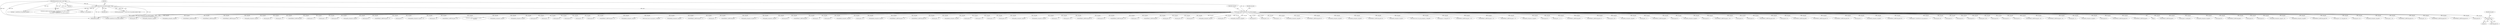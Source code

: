 digraph "0_tcpdump_289c672020280529fd382f3502efab7100d638ec@pointer" {
"1001644" [label="(Call,obj_tptr+2)"];
"1000312" [label="(Call,obj_tptr=tptr+sizeof(struct rsvp_object_header))"];
"1000182" [label="(Call,(const struct rsvp_object_header *)tptr)"];
"1000146" [label="(MethodParameterIn,const u_char *tptr)"];
"1001105" [label="(Call,obj_tptr + 4)"];
"1001829" [label="(Call,EXTRACT_32BITS(obj_tptr+4))"];
"1003213" [label="(Call,EXTRACT_32BITS(obj_tptr+4))"];
"1001141" [label="(Call,obj_tptr+8)"];
"1002723" [label="(Call,obj_tptr+=8)"];
"1000532" [label="(Call,ipaddr_string(ndo, obj_tptr))"];
"1001645" [label="(Identifier,obj_tptr)"];
"1000909" [label="(Call,ip6addr_string(ndo, obj_tptr))"];
"1001998" [label="(Call,EXTRACT_32BITS(obj_tptr))"];
"1002618" [label="(Call,EXTRACT_32BITS(obj_tptr))"];
"1001219" [label="(Call,EXTRACT_16BITS(obj_tptr + 4))"];
"1001012" [label="(Call,ipaddr_string(ndo, obj_tptr))"];
"1002046" [label="(Call,obj_tptr+=4)"];
"1001646" [label="(Literal,2)"];
"1003357" [label="(Call,tptr + sizeof(struct rsvp_object_header))"];
"1001321" [label="(Call,obj_tptr + 1)"];
"1000793" [label="(Call,EXTRACT_32BITS(obj_tptr))"];
"1000180" [label="(Call,rsvp_obj_header = (const struct rsvp_object_header *)tptr)"];
"1002940" [label="(Call,obj_tptr + 1)"];
"1001847" [label="(Call,obj_tptr + 12)"];
"1001843" [label="(Call,obj_tptr+8)"];
"1002312" [label="(Call,ipaddr_string(ndo, obj_tptr))"];
"1002817" [label="(Call,obj_tptr+2)"];
"1001644" [label="(Call,obj_tptr+2)"];
"1001176" [label="(Call,EXTRACT_16BITS(obj_tptr + 2))"];
"1001275" [label="(Call,obj_tptr+1)"];
"1001788" [label="(Call,ip6addr_string(ndo, obj_tptr + 4))"];
"1001127" [label="(Call,obj_tptr + 6)"];
"1001126" [label="(Call,EXTRACT_16BITS(obj_tptr + 6))"];
"1003339" [label="(Call,print_unknown_data(ndo, obj_tptr, \"\n\t    \", obj_tlen))"];
"1001957" [label="(Call,ip6addr_string(ndo, obj_tptr))"];
"1002269" [label="(Call,ip6addr_string(ndo, obj_tptr))"];
"1001410" [label="(Call,obj_tptr+6)"];
"1001472" [label="(Call,obj_tptr + 4)"];
"1001207" [label="(Call,obj_tptr+4)"];
"1001283" [label="(Call,obj_tptr+2)"];
"1001790" [label="(Call,obj_tptr + 4)"];
"1001375" [label="(Call,obj_tptr+6)"];
"1001286" [label="(Call,EXTRACT_16BITS(obj_tptr + 2))"];
"1000642" [label="(Call,ip6addr_string(ndo, obj_tptr))"];
"1002379" [label="(Call,(const struct rsvp_obj_frr_t *)obj_tptr)"];
"1000408" [label="(Call,ip6addr_string(ndo, obj_tptr))"];
"1002939" [label="(Call,EXTRACT_24BITS(obj_tptr + 1))"];
"1001065" [label="(Call,obj_tptr + 2)"];
"1001699" [label="(Call,EXTRACT_16BITS(obj_tptr))"];
"1001403" [label="(Call,ipaddr_string(ndo, obj_tptr+2))"];
"1000361" [label="(Call,ipaddr_string(ndo, obj_tptr))"];
"1001190" [label="(Call,obj_tptr+4)"];
"1003172" [label="(Call,EXTRACT_16BITS(obj_tptr))"];
"1001094" [label="(Call,obj_tptr + 2)"];
"1003355" [label="(Call,print_unknown_data(ndo, tptr + sizeof(struct rsvp_object_header), \"\n\t    \", /* FIXME indentation */\n                               rsvp_obj_len - sizeof(struct rsvp_object_header)))"];
"1001460" [label="(Call,obj_tptr+3)"];
"1002756" [label="(Call,ip6addr_string(ndo, obj_tptr))"];
"1003218" [label="(Call,obj_tptr + 8)"];
"1000939" [label="(Call,ip6addr_string(ndo, obj_tptr))"];
"1001093" [label="(Call,EXTRACT_16BITS(obj_tptr + 2))"];
"1001842" [label="(Call,EXTRACT_32BITS(obj_tptr+8))"];
"1001287" [label="(Call,obj_tptr + 2)"];
"1002209" [label="(Call,ip6addr_string(ndo, obj_tptr))"];
"1001636" [label="(Call,obj_tptr+1)"];
"1001869" [label="(Call,obj_tptr + 4)"];
"1001769" [label="(Call,obj_tptr + 4)"];
"1002946" [label="(Call,obj_tptr+=4)"];
"1003288" [label="(Call,ipaddr_string(ndo, obj_tptr))"];
"1000461" [label="(Call,ip6addr_string(ndo, obj_tptr))"];
"1001417" [label="(Call,obj_tptr + 7)"];
"1003224" [label="(Call,obj_tptr+=12)"];
"1001120" [label="(Call,EXTRACT_16BITS(obj_tptr+4))"];
"1001071" [label="(Call,obj_tptr+=4)"];
"1003217" [label="(Call,EXTRACT_32BITS(obj_tptr + 8))"];
"1001220" [label="(Call,obj_tptr + 4)"];
"1000768" [label="(Call,EXTRACT_32BITS(obj_tptr))"];
"1001293" [label="(Call,obj_tptr+=4)"];
"1003232" [label="(Call,obj_tptr+=4)"];
"1002649" [label="(Call,obj_tptr+5)"];
"1002239" [label="(Call,ipaddr_string(ndo, obj_tptr))"];
"1002739" [label="(Call,obj_tptr+17)"];
"1000679" [label="(Call,ipaddr_string(ndo, obj_tptr))"];
"1001585" [label="(Call,obj_tptr+3)"];
"1003398" [label="(MethodReturn,RET)"];
"1001154" [label="(Call,obj_tptr+=12)"];
"1002042" [label="(Call,obj_tptr + 2)"];
"1000314" [label="(Call,tptr+sizeof(struct rsvp_object_header))"];
"1002179" [label="(Call,ip6addr_string(ndo, obj_tptr))"];
"1001206" [label="(Call,EXTRACT_16BITS(obj_tptr+4))"];
"1002584" [label="(Call,ipaddr_string(ndo, obj_tptr))"];
"1002342" [label="(Call,ipaddr_string(ndo, obj_tptr))"];
"1001836" [label="(Call,EXTRACT_32BITS(obj_tptr+4))"];
"1000982" [label="(Call,ipaddr_string(ndo, obj_tptr))"];
"1000312" [label="(Call,obj_tptr=tptr+sizeof(struct rsvp_object_header))"];
"1002995" [label="(Call,(const struct rsvp_obj_integrity_t *)obj_tptr)"];
"1001481" [label="(Call,obj_tptr+=*(obj_tptr+1))"];
"1001846" [label="(Call,EXTRACT_32BITS(obj_tptr + 12))"];
"1001064" [label="(Call,EXTRACT_16BITS(obj_tptr + 2))"];
"1001643" [label="(Call,*(obj_tptr+2))"];
"1002041" [label="(Call,EXTRACT_16BITS(obj_tptr + 2))"];
"1000879" [label="(Call,ipaddr_string(ndo, obj_tptr))"];
"1001468" [label="(Call,obj_tptr+3)"];
"1001615" [label="(Call,obj_tptr + 4 + i)"];
"1002828" [label="(Call,EXTRACT_16BITS(obj_tptr))"];
"1000841" [label="(Call,EXTRACT_24BITS(obj_tptr+1))"];
"1002557" [label="(Call,obj_tptr+=16)"];
"1000569" [label="(Call,ipaddr_string(ndo, obj_tptr))"];
"1001648" [label="(Call,obj_tptr + 2)"];
"1003366" [label="(Call,tptr+=rsvp_obj_len)"];
"1000744" [label="(Call,EXTRACT_32BITS(obj_tptr))"];
"1001656" [label="(Call,obj_tptr+3)"];
"1002149" [label="(Call,ipaddr_string(ndo, obj_tptr))"];
"1000146" [label="(MethodParameterIn,const u_char *tptr)"];
"1001484" [label="(Call,obj_tptr+1)"];
"1001146" [label="(Call,EXTRACT_16BITS(obj_tptr + 10))"];
"1001837" [label="(Call,obj_tptr+4)"];
"1001405" [label="(Call,obj_tptr+2)"];
"1002744" [label="(Call,EXTRACT_16BITS(obj_tptr+18))"];
"1000319" [label="(Identifier,obj_tlen)"];
"1000850" [label="(Call,obj_tptr+=4)"];
"1001514" [label="(Call,EXTRACT_32BITS(obj_tptr))"];
"1001282" [label="(Call,EXTRACT_16BITS(obj_tptr+2))"];
"1001140" [label="(Call,EXTRACT_16BITS(obj_tptr+8))"];
"1001270" [label="(Call,obj_tptr+1)"];
"1003313" [label="(Call,ip6addr_string(ndo, obj_tptr))"];
"1002654" [label="(Call,EXTRACT_16BITS(obj_tptr+6))"];
"1002473" [label="(Call,obj_tptr+=sizeof(struct rsvp_obj_frr_t))"];
"1002745" [label="(Call,obj_tptr+18)"];
"1001446" [label="(Call,obj_tptr+2)"];
"1003214" [label="(Call,obj_tptr+4)"];
"1001664" [label="(Call,obj_tptr+3)"];
"1002793" [label="(Call,obj_tptr+=20)"];
"1001197" [label="(Call,obj_tptr+8)"];
"1000313" [label="(Identifier,obj_tptr)"];
"1000842" [label="(Call,obj_tptr+1)"];
"1000182" [label="(Call,(const struct rsvp_object_header *)tptr)"];
"1001478" [label="(Call,obj_tptr+1)"];
"1001868" [label="(Call,EXTRACT_32BITS(obj_tptr + 4))"];
"1001471" [label="(Call,EXTRACT_32BITS(obj_tptr + 4))"];
"1001177" [label="(Call,obj_tptr + 2)"];
"1002666" [label="(Call,ipaddr_string(ndo, obj_tptr))"];
"1001121" [label="(Call,obj_tptr+4)"];
"1001189" [label="(Call,EXTRACT_32BITS(obj_tptr+4))"];
"1001552" [label="(Call,EXTRACT_32BITS(obj_tptr))"];
"1000174" [label="(Block,)"];
"1003143" [label="(Call,EXTRACT_32BITS(obj_tptr))"];
"1001882" [label="(Call,obj_tptr+=subobj_len)"];
"1001921" [label="(Call,ipaddr_string(ndo, obj_tptr))"];
"1002655" [label="(Call,obj_tptr+6)"];
"1000497" [label="(Call,EXTRACT_32BITS(obj_tptr))"];
"1001830" [label="(Call,obj_tptr+4)"];
"1001451" [label="(Call,obj_tptr+2)"];
"1000184" [label="(Identifier,tptr)"];
"1001767" [label="(Call,ipaddr_string(ndo, obj_tptr + 4))"];
"1000707" [label="(Call,ip6addr_string(ndo, obj_tptr))"];
"1001196" [label="(Call,EXTRACT_32BITS(obj_tptr+8))"];
"1001659" [label="(Call,obj_tptr+=4+*(obj_tptr+3))"];
"1001231" [label="(Call,obj_tptr+=12)"];
"1000614" [label="(Call,ipaddr_string(ndo, obj_tptr))"];
"1001147" [label="(Call,obj_tptr + 10)"];
"1002816" [label="(Call,EXTRACT_16BITS(obj_tptr+2))"];
"1001644" -> "1001643"  [label="AST: "];
"1001644" -> "1001646"  [label="CFG: "];
"1001645" -> "1001644"  [label="AST: "];
"1001646" -> "1001644"  [label="AST: "];
"1001643" -> "1001644"  [label="CFG: "];
"1000312" -> "1001644"  [label="DDG: obj_tptr"];
"1000312" -> "1000174"  [label="AST: "];
"1000312" -> "1000314"  [label="CFG: "];
"1000313" -> "1000312"  [label="AST: "];
"1000314" -> "1000312"  [label="AST: "];
"1000319" -> "1000312"  [label="CFG: "];
"1000312" -> "1003398"  [label="DDG: obj_tptr"];
"1000312" -> "1003398"  [label="DDG: tptr+sizeof(struct rsvp_object_header)"];
"1000182" -> "1000312"  [label="DDG: tptr"];
"1000146" -> "1000312"  [label="DDG: tptr"];
"1000312" -> "1000361"  [label="DDG: obj_tptr"];
"1000312" -> "1000408"  [label="DDG: obj_tptr"];
"1000312" -> "1000461"  [label="DDG: obj_tptr"];
"1000312" -> "1000497"  [label="DDG: obj_tptr"];
"1000312" -> "1000532"  [label="DDG: obj_tptr"];
"1000312" -> "1000569"  [label="DDG: obj_tptr"];
"1000312" -> "1000614"  [label="DDG: obj_tptr"];
"1000312" -> "1000642"  [label="DDG: obj_tptr"];
"1000312" -> "1000679"  [label="DDG: obj_tptr"];
"1000312" -> "1000707"  [label="DDG: obj_tptr"];
"1000312" -> "1000744"  [label="DDG: obj_tptr"];
"1000312" -> "1000768"  [label="DDG: obj_tptr"];
"1000312" -> "1000793"  [label="DDG: obj_tptr"];
"1000312" -> "1000841"  [label="DDG: obj_tptr"];
"1000312" -> "1000842"  [label="DDG: obj_tptr"];
"1000312" -> "1000850"  [label="DDG: obj_tptr"];
"1000312" -> "1000879"  [label="DDG: obj_tptr"];
"1000312" -> "1000909"  [label="DDG: obj_tptr"];
"1000312" -> "1000939"  [label="DDG: obj_tptr"];
"1000312" -> "1000982"  [label="DDG: obj_tptr"];
"1000312" -> "1001012"  [label="DDG: obj_tptr"];
"1000312" -> "1001064"  [label="DDG: obj_tptr"];
"1000312" -> "1001065"  [label="DDG: obj_tptr"];
"1000312" -> "1001071"  [label="DDG: obj_tptr"];
"1000312" -> "1001093"  [label="DDG: obj_tptr"];
"1000312" -> "1001094"  [label="DDG: obj_tptr"];
"1000312" -> "1001105"  [label="DDG: obj_tptr"];
"1000312" -> "1001120"  [label="DDG: obj_tptr"];
"1000312" -> "1001121"  [label="DDG: obj_tptr"];
"1000312" -> "1001126"  [label="DDG: obj_tptr"];
"1000312" -> "1001127"  [label="DDG: obj_tptr"];
"1000312" -> "1001140"  [label="DDG: obj_tptr"];
"1000312" -> "1001141"  [label="DDG: obj_tptr"];
"1000312" -> "1001146"  [label="DDG: obj_tptr"];
"1000312" -> "1001147"  [label="DDG: obj_tptr"];
"1000312" -> "1001154"  [label="DDG: obj_tptr"];
"1000312" -> "1001176"  [label="DDG: obj_tptr"];
"1000312" -> "1001177"  [label="DDG: obj_tptr"];
"1000312" -> "1001189"  [label="DDG: obj_tptr"];
"1000312" -> "1001190"  [label="DDG: obj_tptr"];
"1000312" -> "1001196"  [label="DDG: obj_tptr"];
"1000312" -> "1001197"  [label="DDG: obj_tptr"];
"1000312" -> "1001206"  [label="DDG: obj_tptr"];
"1000312" -> "1001207"  [label="DDG: obj_tptr"];
"1000312" -> "1001219"  [label="DDG: obj_tptr"];
"1000312" -> "1001220"  [label="DDG: obj_tptr"];
"1000312" -> "1001231"  [label="DDG: obj_tptr"];
"1000312" -> "1001270"  [label="DDG: obj_tptr"];
"1000312" -> "1001275"  [label="DDG: obj_tptr"];
"1000312" -> "1001282"  [label="DDG: obj_tptr"];
"1000312" -> "1001283"  [label="DDG: obj_tptr"];
"1000312" -> "1001286"  [label="DDG: obj_tptr"];
"1000312" -> "1001287"  [label="DDG: obj_tptr"];
"1000312" -> "1001293"  [label="DDG: obj_tptr"];
"1000312" -> "1001321"  [label="DDG: obj_tptr"];
"1000312" -> "1001375"  [label="DDG: obj_tptr"];
"1000312" -> "1001403"  [label="DDG: obj_tptr"];
"1000312" -> "1001405"  [label="DDG: obj_tptr"];
"1000312" -> "1001410"  [label="DDG: obj_tptr"];
"1000312" -> "1001417"  [label="DDG: obj_tptr"];
"1000312" -> "1001446"  [label="DDG: obj_tptr"];
"1000312" -> "1001451"  [label="DDG: obj_tptr"];
"1000312" -> "1001460"  [label="DDG: obj_tptr"];
"1000312" -> "1001468"  [label="DDG: obj_tptr"];
"1000312" -> "1001471"  [label="DDG: obj_tptr"];
"1000312" -> "1001472"  [label="DDG: obj_tptr"];
"1000312" -> "1001478"  [label="DDG: obj_tptr"];
"1000312" -> "1001481"  [label="DDG: obj_tptr"];
"1000312" -> "1001484"  [label="DDG: obj_tptr"];
"1000312" -> "1001514"  [label="DDG: obj_tptr"];
"1000312" -> "1001552"  [label="DDG: obj_tptr"];
"1000312" -> "1001585"  [label="DDG: obj_tptr"];
"1000312" -> "1001615"  [label="DDG: obj_tptr"];
"1000312" -> "1001636"  [label="DDG: obj_tptr"];
"1000312" -> "1001648"  [label="DDG: obj_tptr"];
"1000312" -> "1001656"  [label="DDG: obj_tptr"];
"1000312" -> "1001659"  [label="DDG: obj_tptr"];
"1000312" -> "1001664"  [label="DDG: obj_tptr"];
"1000312" -> "1001699"  [label="DDG: obj_tptr"];
"1000312" -> "1001767"  [label="DDG: obj_tptr"];
"1000312" -> "1001769"  [label="DDG: obj_tptr"];
"1000312" -> "1001788"  [label="DDG: obj_tptr"];
"1000312" -> "1001790"  [label="DDG: obj_tptr"];
"1000312" -> "1001829"  [label="DDG: obj_tptr"];
"1000312" -> "1001830"  [label="DDG: obj_tptr"];
"1000312" -> "1001836"  [label="DDG: obj_tptr"];
"1000312" -> "1001837"  [label="DDG: obj_tptr"];
"1000312" -> "1001842"  [label="DDG: obj_tptr"];
"1000312" -> "1001843"  [label="DDG: obj_tptr"];
"1000312" -> "1001846"  [label="DDG: obj_tptr"];
"1000312" -> "1001847"  [label="DDG: obj_tptr"];
"1000312" -> "1001868"  [label="DDG: obj_tptr"];
"1000312" -> "1001869"  [label="DDG: obj_tptr"];
"1000312" -> "1001882"  [label="DDG: obj_tptr"];
"1000312" -> "1001921"  [label="DDG: obj_tptr"];
"1000312" -> "1001957"  [label="DDG: obj_tptr"];
"1000312" -> "1001998"  [label="DDG: obj_tptr"];
"1000312" -> "1002041"  [label="DDG: obj_tptr"];
"1000312" -> "1002042"  [label="DDG: obj_tptr"];
"1000312" -> "1002046"  [label="DDG: obj_tptr"];
"1000312" -> "1002149"  [label="DDG: obj_tptr"];
"1000312" -> "1002179"  [label="DDG: obj_tptr"];
"1000312" -> "1002209"  [label="DDG: obj_tptr"];
"1000312" -> "1002239"  [label="DDG: obj_tptr"];
"1000312" -> "1002269"  [label="DDG: obj_tptr"];
"1000312" -> "1002312"  [label="DDG: obj_tptr"];
"1000312" -> "1002342"  [label="DDG: obj_tptr"];
"1000312" -> "1002379"  [label="DDG: obj_tptr"];
"1000312" -> "1002473"  [label="DDG: obj_tptr"];
"1000312" -> "1002557"  [label="DDG: obj_tptr"];
"1000312" -> "1002584"  [label="DDG: obj_tptr"];
"1000312" -> "1002618"  [label="DDG: obj_tptr"];
"1000312" -> "1002649"  [label="DDG: obj_tptr"];
"1000312" -> "1002654"  [label="DDG: obj_tptr"];
"1000312" -> "1002655"  [label="DDG: obj_tptr"];
"1000312" -> "1002666"  [label="DDG: obj_tptr"];
"1000312" -> "1002723"  [label="DDG: obj_tptr"];
"1000312" -> "1002739"  [label="DDG: obj_tptr"];
"1000312" -> "1002744"  [label="DDG: obj_tptr"];
"1000312" -> "1002745"  [label="DDG: obj_tptr"];
"1000312" -> "1002756"  [label="DDG: obj_tptr"];
"1000312" -> "1002793"  [label="DDG: obj_tptr"];
"1000312" -> "1002816"  [label="DDG: obj_tptr"];
"1000312" -> "1002817"  [label="DDG: obj_tptr"];
"1000312" -> "1002828"  [label="DDG: obj_tptr"];
"1000312" -> "1002939"  [label="DDG: obj_tptr"];
"1000312" -> "1002940"  [label="DDG: obj_tptr"];
"1000312" -> "1002946"  [label="DDG: obj_tptr"];
"1000312" -> "1002995"  [label="DDG: obj_tptr"];
"1000312" -> "1003143"  [label="DDG: obj_tptr"];
"1000312" -> "1003172"  [label="DDG: obj_tptr"];
"1000312" -> "1003213"  [label="DDG: obj_tptr"];
"1000312" -> "1003214"  [label="DDG: obj_tptr"];
"1000312" -> "1003217"  [label="DDG: obj_tptr"];
"1000312" -> "1003218"  [label="DDG: obj_tptr"];
"1000312" -> "1003224"  [label="DDG: obj_tptr"];
"1000312" -> "1003232"  [label="DDG: obj_tptr"];
"1000312" -> "1003288"  [label="DDG: obj_tptr"];
"1000312" -> "1003313"  [label="DDG: obj_tptr"];
"1000312" -> "1003339"  [label="DDG: obj_tptr"];
"1000182" -> "1000180"  [label="AST: "];
"1000182" -> "1000184"  [label="CFG: "];
"1000183" -> "1000182"  [label="AST: "];
"1000184" -> "1000182"  [label="AST: "];
"1000180" -> "1000182"  [label="CFG: "];
"1000182" -> "1003398"  [label="DDG: tptr"];
"1000182" -> "1000180"  [label="DDG: tptr"];
"1000146" -> "1000182"  [label="DDG: tptr"];
"1000182" -> "1000314"  [label="DDG: tptr"];
"1000182" -> "1003355"  [label="DDG: tptr"];
"1000182" -> "1003357"  [label="DDG: tptr"];
"1000182" -> "1003366"  [label="DDG: tptr"];
"1000146" -> "1000142"  [label="AST: "];
"1000146" -> "1003398"  [label="DDG: tptr"];
"1000146" -> "1000314"  [label="DDG: tptr"];
"1000146" -> "1003355"  [label="DDG: tptr"];
"1000146" -> "1003357"  [label="DDG: tptr"];
"1000146" -> "1003366"  [label="DDG: tptr"];
}
